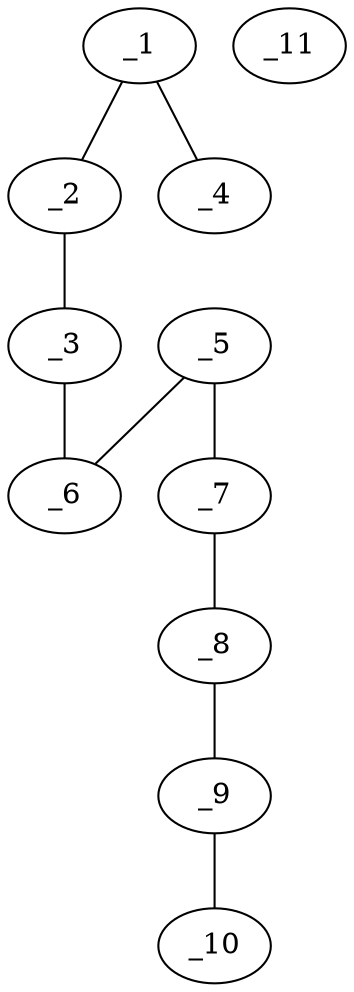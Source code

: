 graph molid693218 {
	_1	 [charge=0,
		chem=1,
		symbol="C  ",
		x="8.9282",
		y="-0.25"];
	_2	 [charge=0,
		chem=1,
		symbol="C  ",
		x="8.0622",
		y="0.25"];
	_1 -- _2	 [valence=1];
	_4	 [charge=0,
		chem=4,
		symbol="N  ",
		x="9.7942",
		y="0.25"];
	_1 -- _4	 [valence=1];
	_3	 [charge=0,
		chem=1,
		symbol="C  ",
		x="7.1962",
		y="-0.25"];
	_2 -- _3	 [valence=1];
	_6	 [charge=0,
		chem=4,
		symbol="N  ",
		x="6.3301",
		y="0.25"];
	_3 -- _6	 [valence=1];
	_5	 [charge=0,
		chem=2,
		symbol="O  ",
		x="5.4641",
		y="-0.25"];
	_5 -- _6	 [valence=1];
	_7	 [charge=0,
		chem=1,
		symbol="C  ",
		x="4.5981",
		y="0.25"];
	_5 -- _7	 [valence=1];
	_8	 [charge=0,
		chem=1,
		symbol="C  ",
		x="3.7321",
		y="-0.25"];
	_7 -- _8	 [valence=1];
	_9	 [charge=0,
		chem=1,
		symbol="C  ",
		x="2.866",
		y="0.25"];
	_8 -- _9	 [valence=1];
	_10	 [charge=0,
		chem=4,
		symbol="N  ",
		x=2,
		y="-0.25"];
	_9 -- _10	 [valence=1];
	_11	 [charge=0,
		chem=7,
		symbol="Cl ",
		x="11.7942",
		y=0];
}
